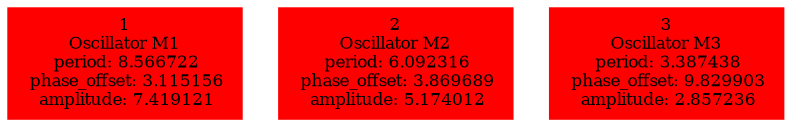  digraph g{ forcelabels=true;
1 [label=<1<BR />Oscillator M1<BR /> period: 8.566722<BR /> phase_offset: 3.115156<BR /> amplitude: 7.419121>, shape=box,color=red,style=filled,fontsize=8];2 [label=<2<BR />Oscillator M2<BR /> period: 6.092316<BR /> phase_offset: 3.869689<BR /> amplitude: 5.174012>, shape=box,color=red,style=filled,fontsize=8];3 [label=<3<BR />Oscillator M3<BR /> period: 3.387438<BR /> phase_offset: 9.829903<BR /> amplitude: 2.857236>, shape=box,color=red,style=filled,fontsize=8]; }
